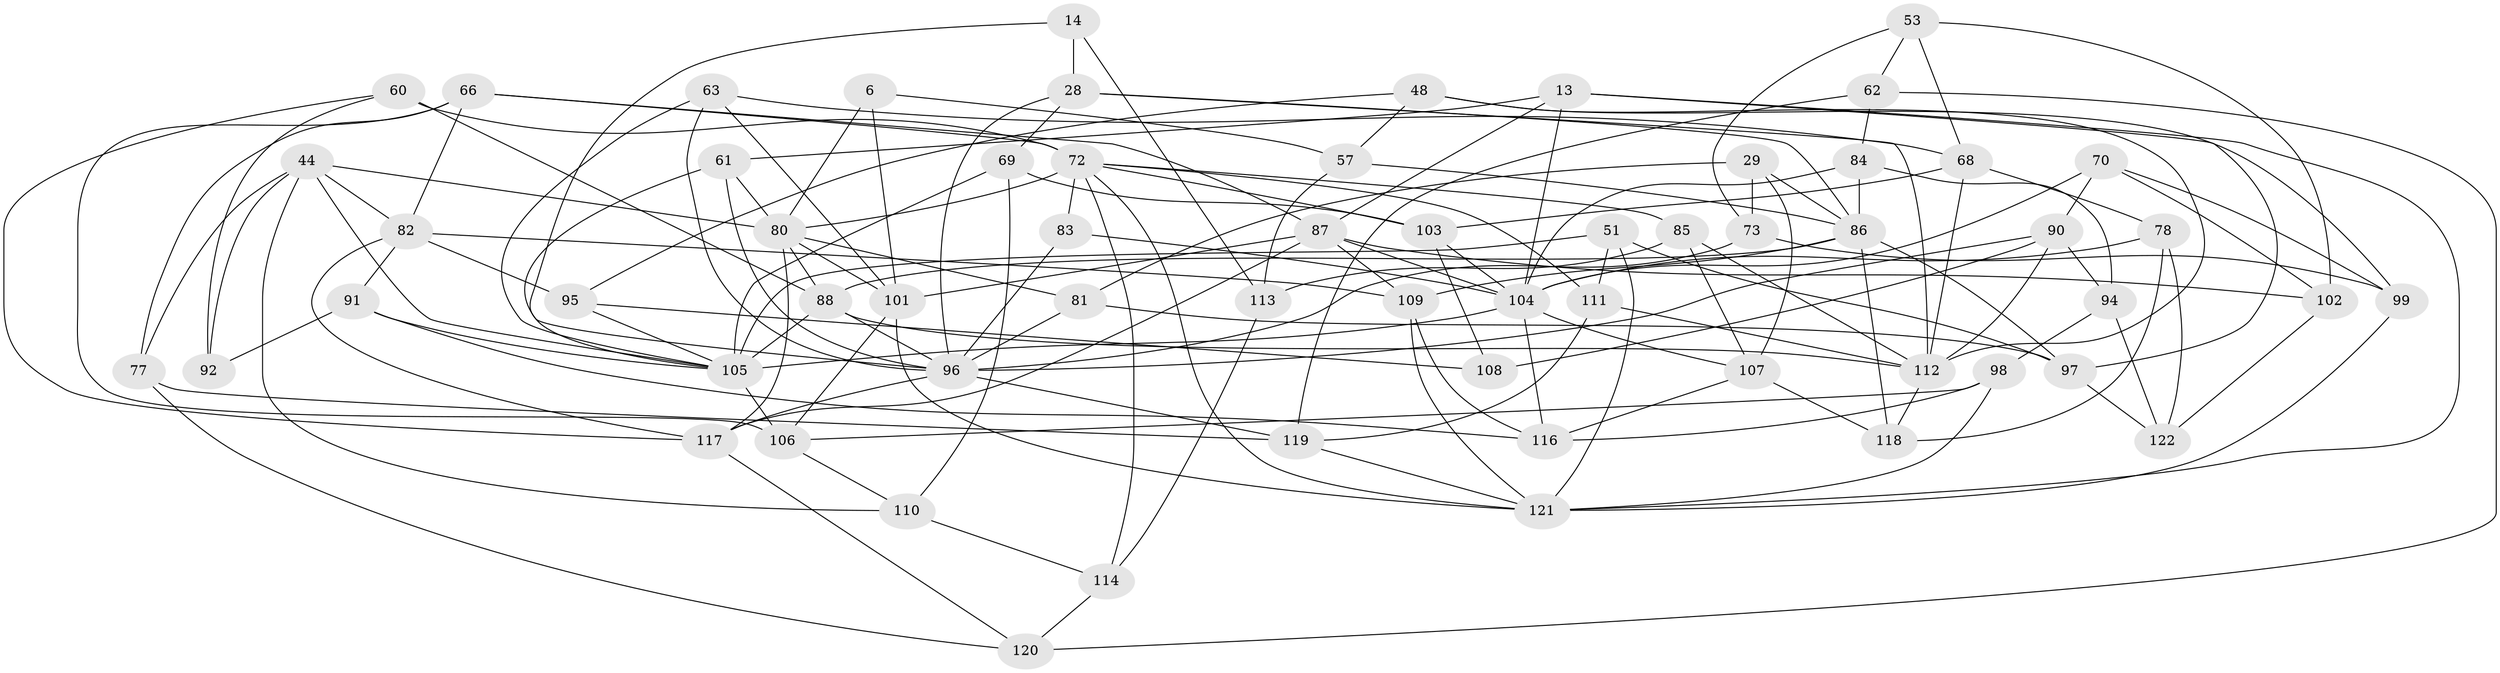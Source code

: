 // original degree distribution, {4: 1.0}
// Generated by graph-tools (version 1.1) at 2025/56/03/09/25 04:56:15]
// undirected, 61 vertices, 152 edges
graph export_dot {
graph [start="1"]
  node [color=gray90,style=filled];
  6;
  13 [super="+11"];
  14;
  28 [super="+8"];
  29 [super="+18"];
  44 [super="+43"];
  48;
  51;
  53;
  57;
  60 [super="+12+17"];
  61;
  62;
  63;
  66 [super="+42"];
  68 [super="+4"];
  69;
  70;
  72 [super="+2+15+26"];
  73;
  77;
  78;
  80 [super="+21+31+75"];
  81 [super="+40"];
  82 [super="+7+79"];
  83;
  84;
  85;
  86 [super="+46"];
  87 [super="+45"];
  88 [super="+58+64+49"];
  90 [super="+33"];
  91 [super="+19"];
  92;
  94;
  95;
  96 [super="+36+74"];
  97 [super="+34"];
  98;
  99;
  101 [super="+3+89"];
  102;
  103 [super="+41"];
  104 [super="+76+93"];
  105 [super="+32+9+23+50+30"];
  106 [super="+56+59"];
  107 [super="+1"];
  108;
  109 [super="+71"];
  110;
  111;
  112 [super="+25+65"];
  113;
  114;
  116 [super="+39"];
  117 [super="+10+38+115"];
  118;
  119 [super="+100"];
  120;
  121 [super="+37+67"];
  122;
  6 -- 101 [weight=2];
  6 -- 57;
  6 -- 80;
  13 -- 97 [weight=2];
  13 -- 61;
  13 -- 87;
  13 -- 121;
  13 -- 104;
  14 -- 113;
  14 -- 28 [weight=2];
  14 -- 96;
  28 -- 69;
  28 -- 86;
  28 -- 112;
  28 -- 96;
  29 -- 86;
  29 -- 107 [weight=2];
  29 -- 73;
  29 -- 81 [weight=2];
  44 -- 77;
  44 -- 105;
  44 -- 80;
  44 -- 82;
  44 -- 110;
  44 -- 92;
  48 -- 57;
  48 -- 95;
  48 -- 99;
  48 -- 112;
  51 -- 97;
  51 -- 121;
  51 -- 111;
  51 -- 105;
  53 -- 73;
  53 -- 102;
  53 -- 68;
  53 -- 62;
  57 -- 113;
  57 -- 86;
  60 -- 72 [weight=3];
  60 -- 88 [weight=2];
  60 -- 117 [weight=2];
  60 -- 92;
  61 -- 96;
  61 -- 105;
  61 -- 80;
  62 -- 84;
  62 -- 120;
  62 -- 119;
  63 -- 101;
  63 -- 68;
  63 -- 105;
  63 -- 96;
  66 -- 106 [weight=2];
  66 -- 72;
  66 -- 82;
  66 -- 77;
  66 -- 87;
  68 -- 103 [weight=2];
  68 -- 78;
  68 -- 112;
  69 -- 110;
  69 -- 103;
  69 -- 105;
  70 -- 102;
  70 -- 99;
  70 -- 90;
  70 -- 104;
  72 -- 111;
  72 -- 114;
  72 -- 85;
  72 -- 80 [weight=2];
  72 -- 83;
  72 -- 103;
  72 -- 121;
  73 -- 99;
  73 -- 96;
  77 -- 120;
  77 -- 119;
  78 -- 122;
  78 -- 118;
  78 -- 104;
  80 -- 117;
  80 -- 101;
  80 -- 81 [weight=2];
  80 -- 88;
  81 -- 97;
  81 -- 96;
  82 -- 91 [weight=2];
  82 -- 95;
  82 -- 109;
  82 -- 117 [weight=2];
  83 -- 104 [weight=2];
  83 -- 96;
  84 -- 86;
  84 -- 94;
  84 -- 104;
  85 -- 113;
  85 -- 107;
  85 -- 112;
  86 -- 109;
  86 -- 97;
  86 -- 118;
  86 -- 88;
  87 -- 117 [weight=2];
  87 -- 101 [weight=2];
  87 -- 102;
  87 -- 109 [weight=2];
  87 -- 104;
  88 -- 105 [weight=3];
  88 -- 112;
  88 -- 96 [weight=2];
  90 -- 108 [weight=2];
  90 -- 94;
  90 -- 112;
  90 -- 96;
  91 -- 116;
  91 -- 92 [weight=2];
  91 -- 105;
  94 -- 98;
  94 -- 122;
  95 -- 108;
  95 -- 105;
  96 -- 117 [weight=2];
  96 -- 119 [weight=2];
  97 -- 122;
  98 -- 106;
  98 -- 121;
  98 -- 116;
  99 -- 121;
  101 -- 106;
  101 -- 121;
  102 -- 122;
  103 -- 108;
  103 -- 104;
  104 -- 105 [weight=3];
  104 -- 116 [weight=2];
  104 -- 107;
  105 -- 106 [weight=3];
  106 -- 110;
  107 -- 116;
  107 -- 118;
  109 -- 121;
  109 -- 116;
  110 -- 114;
  111 -- 112;
  111 -- 119;
  112 -- 118;
  113 -- 114;
  114 -- 120;
  117 -- 120;
  119 -- 121;
}
